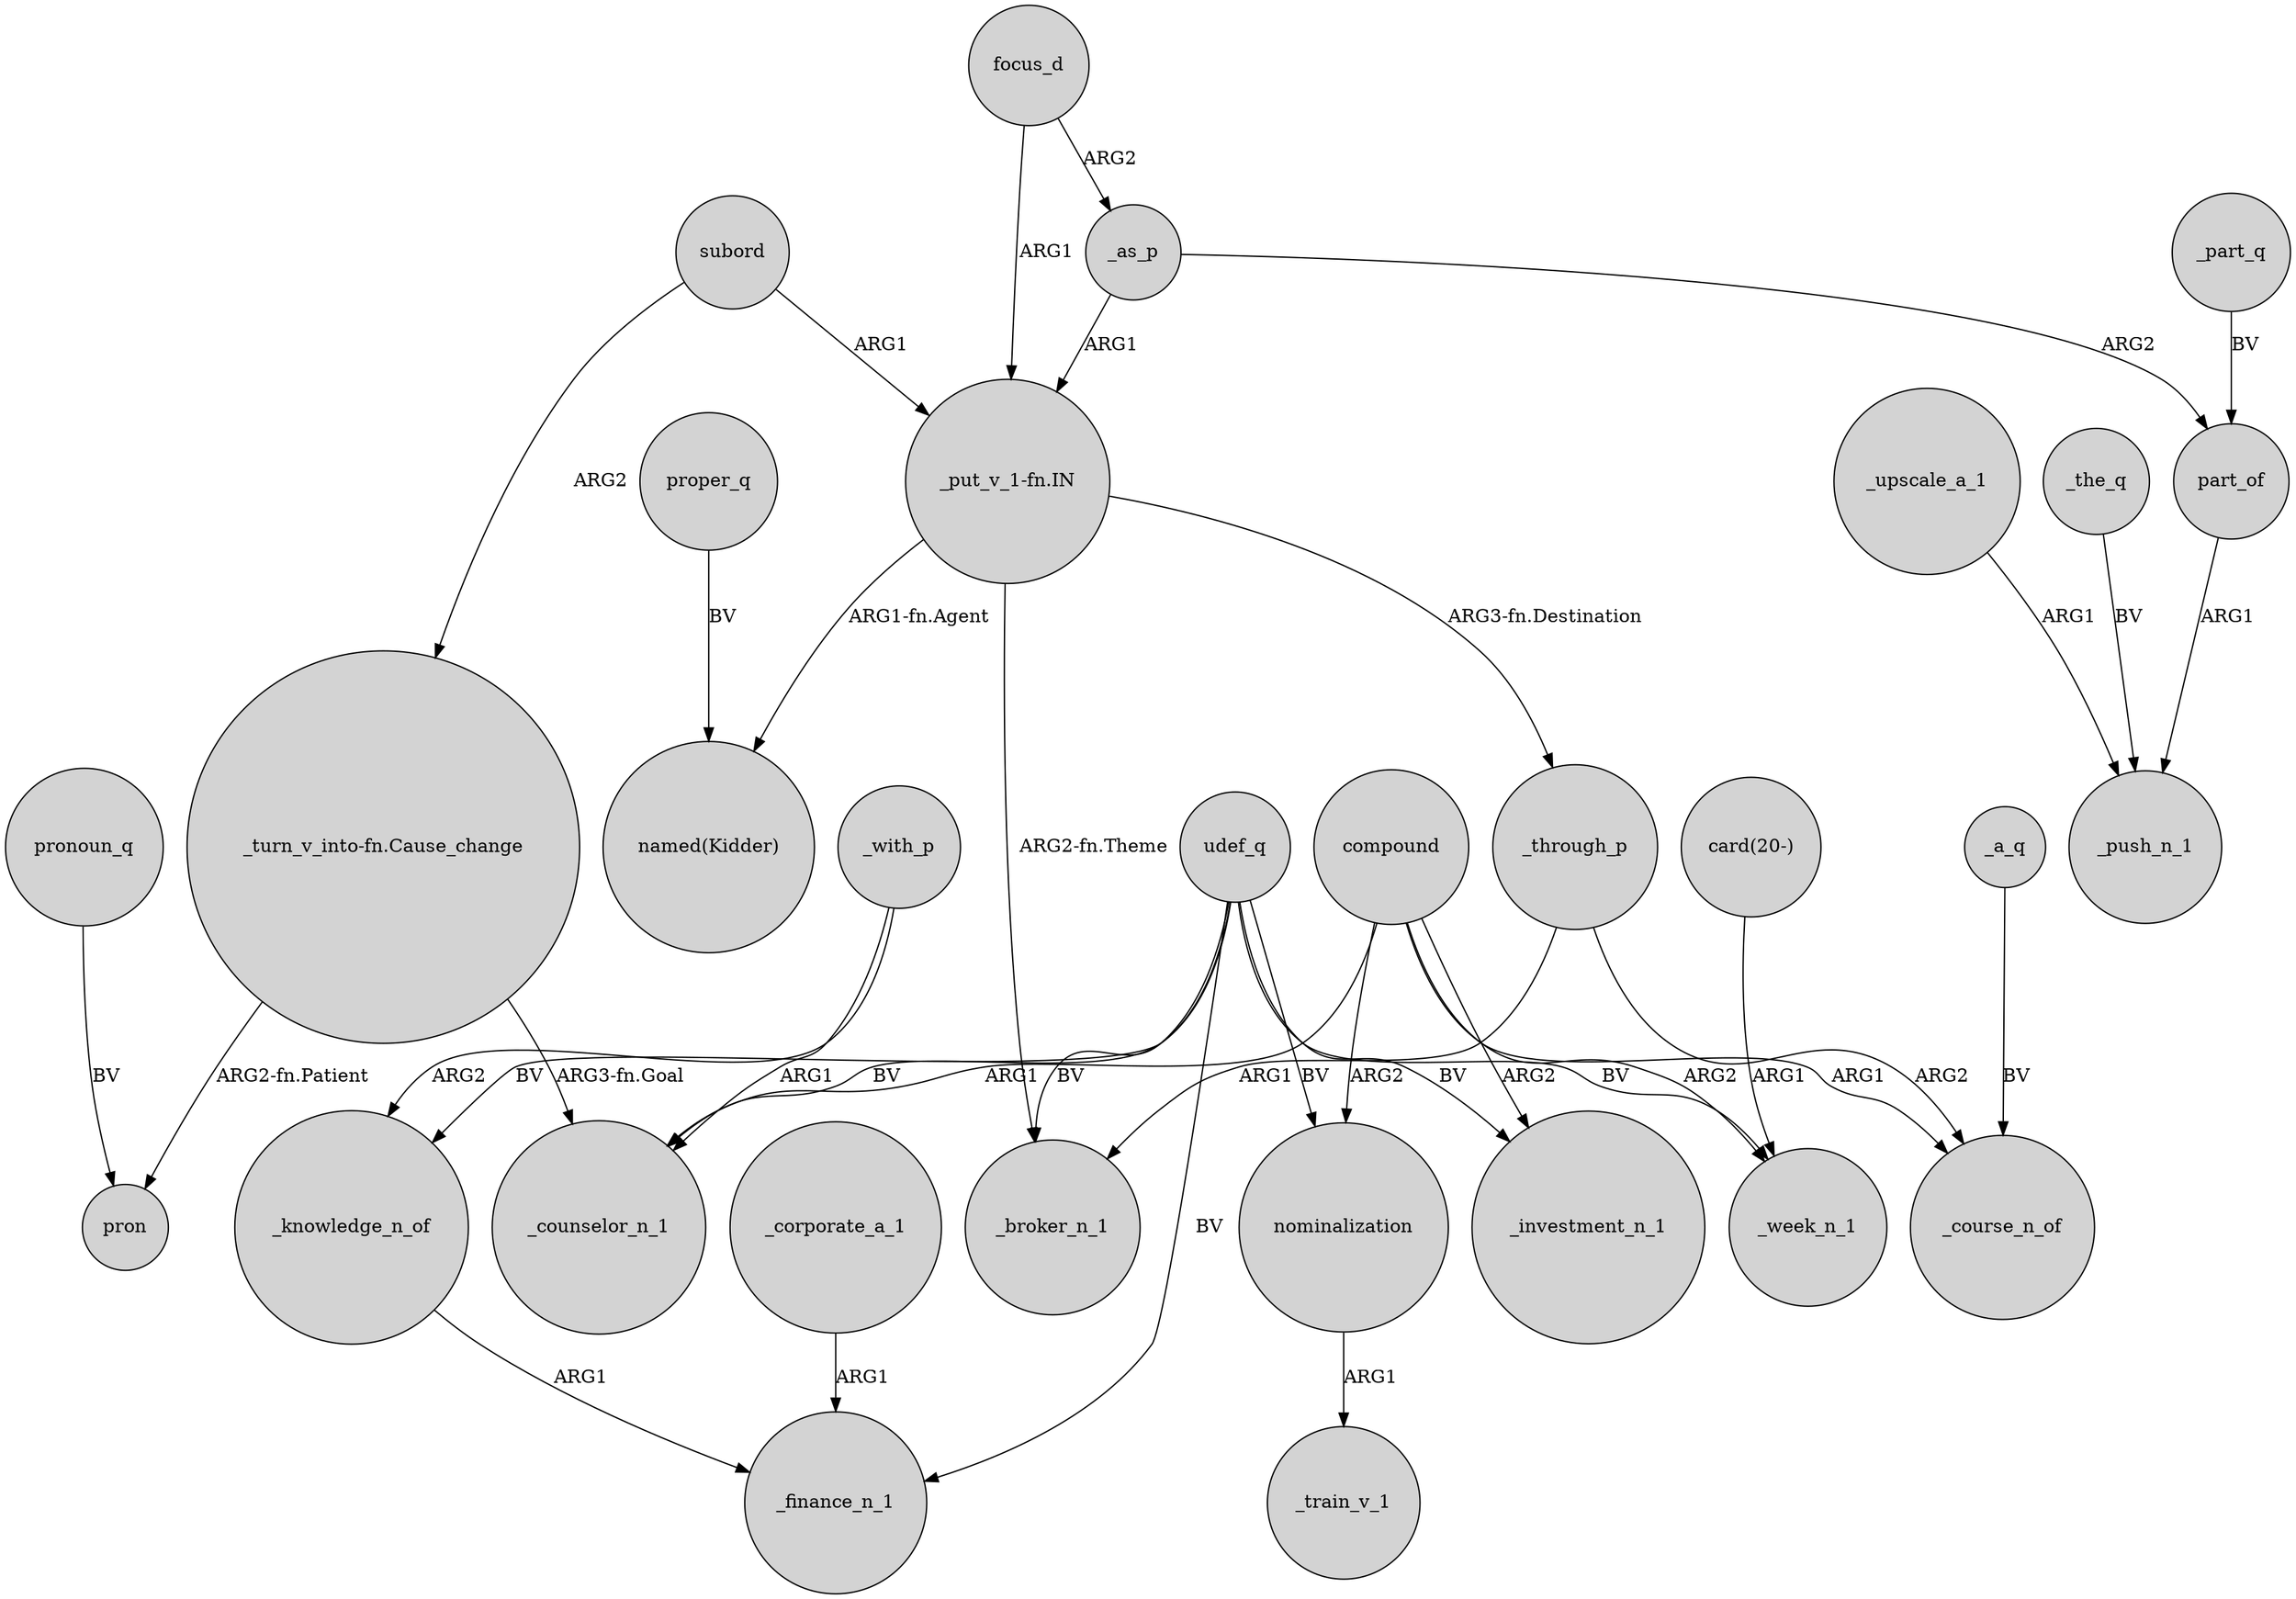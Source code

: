 digraph {
	node [shape=circle style=filled]
	subord -> "_put_v_1-fn.IN" [label=ARG1]
	compound -> _week_n_1 [label=ARG2]
	part_of -> _push_n_1 [label=ARG1]
	subord -> "_turn_v_into-fn.Cause_change" [label=ARG2]
	compound -> _counselor_n_1 [label=ARG1]
	udef_q -> _finance_n_1 [label=BV]
	_as_p -> part_of [label=ARG2]
	_as_p -> "_put_v_1-fn.IN" [label=ARG1]
	udef_q -> _knowledge_n_of [label=BV]
	focus_d -> _as_p [label=ARG2]
	compound -> _investment_n_1 [label=ARG2]
	compound -> nominalization [label=ARG2]
	"_turn_v_into-fn.Cause_change" -> _counselor_n_1 [label="ARG3-fn.Goal"]
	"_put_v_1-fn.IN" -> _broker_n_1 [label="ARG2-fn.Theme"]
	_part_q -> part_of [label=BV]
	_corporate_a_1 -> _finance_n_1 [label=ARG1]
	_a_q -> _course_n_of [label=BV]
	pronoun_q -> pron [label=BV]
	compound -> _course_n_of [label=ARG1]
	_upscale_a_1 -> _push_n_1 [label=ARG1]
	_through_p -> _course_n_of [label=ARG2]
	"_turn_v_into-fn.Cause_change" -> pron [label="ARG2-fn.Patient"]
	udef_q -> _week_n_1 [label=BV]
	"_put_v_1-fn.IN" -> "named(Kidder)" [label="ARG1-fn.Agent"]
	proper_q -> "named(Kidder)" [label=BV]
	"_put_v_1-fn.IN" -> _through_p [label="ARG3-fn.Destination"]
	_with_p -> _counselor_n_1 [label=ARG1]
	_with_p -> _knowledge_n_of [label=ARG2]
	_the_q -> _push_n_1 [label=BV]
	focus_d -> "_put_v_1-fn.IN" [label=ARG1]
	udef_q -> nominalization [label=BV]
	_knowledge_n_of -> _finance_n_1 [label=ARG1]
	udef_q -> _investment_n_1 [label=BV]
	udef_q -> _counselor_n_1 [label=BV]
	"card(20-)" -> _week_n_1 [label=ARG1]
	udef_q -> _broker_n_1 [label=BV]
	_through_p -> _broker_n_1 [label=ARG1]
	nominalization -> _train_v_1 [label=ARG1]
}
